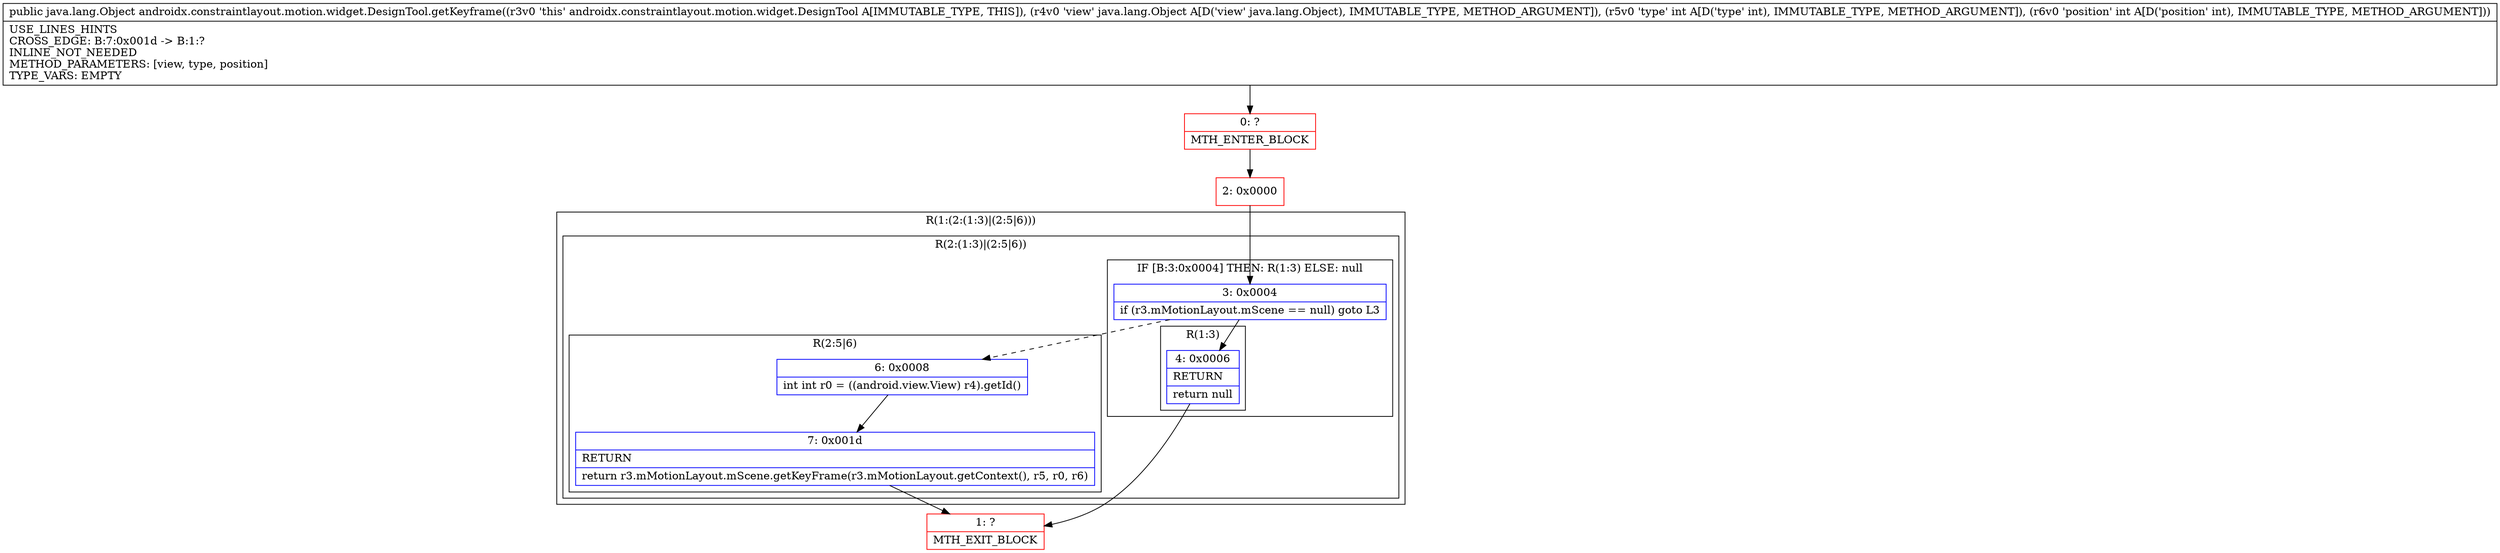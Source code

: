 digraph "CFG forandroidx.constraintlayout.motion.widget.DesignTool.getKeyframe(Ljava\/lang\/Object;II)Ljava\/lang\/Object;" {
subgraph cluster_Region_1616469155 {
label = "R(1:(2:(1:3)|(2:5|6)))";
node [shape=record,color=blue];
subgraph cluster_Region_1185436625 {
label = "R(2:(1:3)|(2:5|6))";
node [shape=record,color=blue];
subgraph cluster_IfRegion_2019084444 {
label = "IF [B:3:0x0004] THEN: R(1:3) ELSE: null";
node [shape=record,color=blue];
Node_3 [shape=record,label="{3\:\ 0x0004|if (r3.mMotionLayout.mScene == null) goto L3\l}"];
subgraph cluster_Region_540726426 {
label = "R(1:3)";
node [shape=record,color=blue];
Node_4 [shape=record,label="{4\:\ 0x0006|RETURN\l|return null\l}"];
}
}
subgraph cluster_Region_1395888095 {
label = "R(2:5|6)";
node [shape=record,color=blue];
Node_6 [shape=record,label="{6\:\ 0x0008|int int r0 = ((android.view.View) r4).getId()\l}"];
Node_7 [shape=record,label="{7\:\ 0x001d|RETURN\l|return r3.mMotionLayout.mScene.getKeyFrame(r3.mMotionLayout.getContext(), r5, r0, r6)\l}"];
}
}
}
Node_0 [shape=record,color=red,label="{0\:\ ?|MTH_ENTER_BLOCK\l}"];
Node_2 [shape=record,color=red,label="{2\:\ 0x0000}"];
Node_1 [shape=record,color=red,label="{1\:\ ?|MTH_EXIT_BLOCK\l}"];
MethodNode[shape=record,label="{public java.lang.Object androidx.constraintlayout.motion.widget.DesignTool.getKeyframe((r3v0 'this' androidx.constraintlayout.motion.widget.DesignTool A[IMMUTABLE_TYPE, THIS]), (r4v0 'view' java.lang.Object A[D('view' java.lang.Object), IMMUTABLE_TYPE, METHOD_ARGUMENT]), (r5v0 'type' int A[D('type' int), IMMUTABLE_TYPE, METHOD_ARGUMENT]), (r6v0 'position' int A[D('position' int), IMMUTABLE_TYPE, METHOD_ARGUMENT]))  | USE_LINES_HINTS\lCROSS_EDGE: B:7:0x001d \-\> B:1:?\lINLINE_NOT_NEEDED\lMETHOD_PARAMETERS: [view, type, position]\lTYPE_VARS: EMPTY\l}"];
MethodNode -> Node_0;Node_3 -> Node_4;
Node_3 -> Node_6[style=dashed];
Node_4 -> Node_1;
Node_6 -> Node_7;
Node_7 -> Node_1;
Node_0 -> Node_2;
Node_2 -> Node_3;
}

